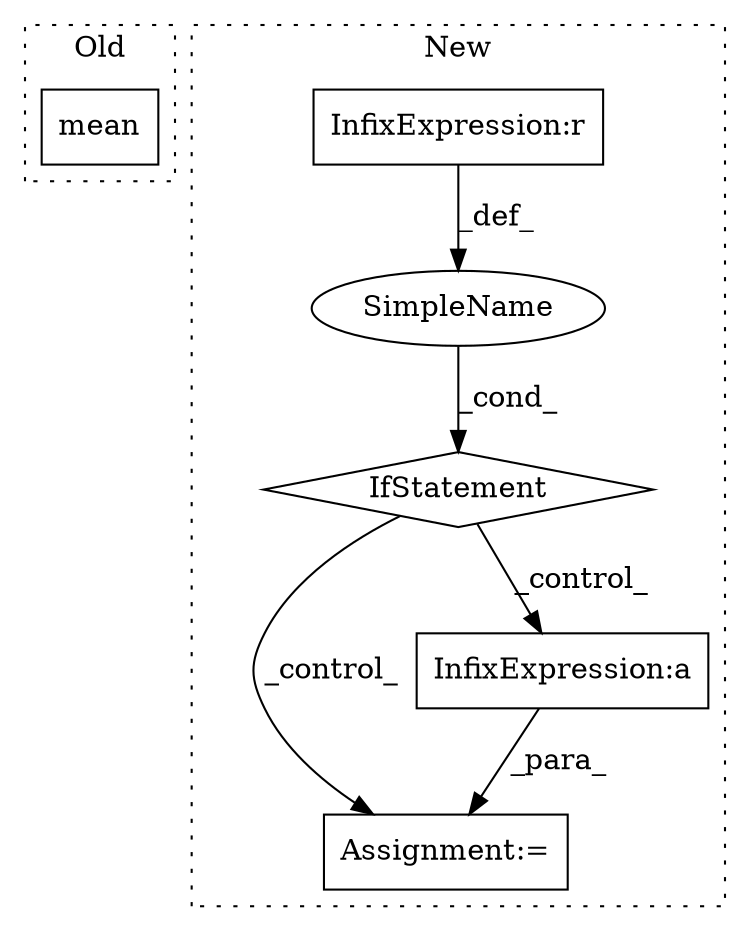 digraph G {
subgraph cluster0 {
1 [label="mean" a="32" s="784,857" l="5,1" shape="box"];
label = "Old";
style="dotted";
}
subgraph cluster1 {
2 [label="IfStatement" a="25" s="878,894" l="4,2" shape="diamond"];
3 [label="Assignment:=" a="7" s="908" l="1" shape="box"];
4 [label="SimpleName" a="42" s="" l="" shape="ellipse"];
5 [label="InfixExpression:r" a="27" s="886" l="4" shape="box"];
6 [label="InfixExpression:a" a="27" s="914" l="3" shape="box"];
label = "New";
style="dotted";
}
2 -> 3 [label="_control_"];
2 -> 6 [label="_control_"];
4 -> 2 [label="_cond_"];
5 -> 4 [label="_def_"];
6 -> 3 [label="_para_"];
}